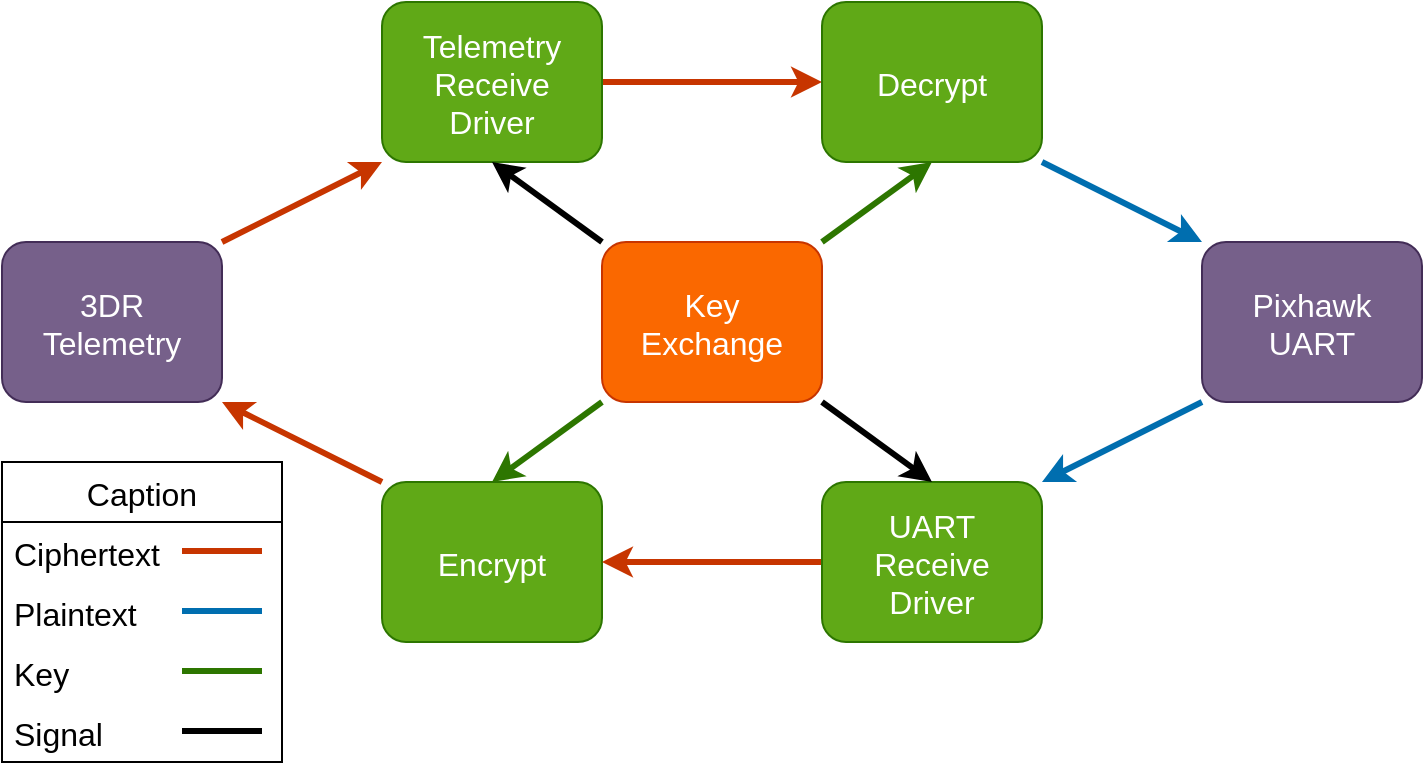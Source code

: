 <mxfile>
    <diagram id="fu4Ob9Jp_k1N4XivNC9K" name="Page-1">
        <mxGraphModel dx="1097" dy="779" grid="1" gridSize="10" guides="1" tooltips="1" connect="1" arrows="1" fold="1" page="1" pageScale="1" pageWidth="1169" pageHeight="827" math="0" shadow="0">
            <root>
                <mxCell id="0"/>
                <mxCell id="1" parent="0"/>
                <mxCell id="20" value="" style="edgeStyle=none;exitX=1;exitY=0;exitDx=0;exitDy=0;entryX=0;entryY=1;entryDx=0;entryDy=0;strokeWidth=3;fillColor=#fa6800;strokeColor=#C73500;" parent="1" source="16" target="17" edge="1">
                    <mxGeometry relative="1" as="geometry"/>
                </mxCell>
                <mxCell id="16" value="3DR&#10;Telemetry" style="rounded=1;fillColor=#76608a;fontColor=#ffffff;strokeColor=#432D57;fontSize=16;" parent="1" vertex="1">
                    <mxGeometry x="250" y="320" width="110" height="80" as="geometry"/>
                </mxCell>
                <mxCell id="24" value="" style="edgeStyle=none;exitX=1;exitY=0.5;exitDx=0;exitDy=0;entryX=0;entryY=0.5;entryDx=0;entryDy=0;strokeWidth=3;fillColor=#fa6800;strokeColor=#C73500;" parent="1" source="17" target="22" edge="1">
                    <mxGeometry relative="1" as="geometry"/>
                </mxCell>
                <mxCell id="17" value="Telemetry&#10;Receive&#10;Driver" style="rounded=1;fillColor=#60a917;fontColor=#ffffff;strokeColor=#2D7600;fontSize=16;" parent="1" vertex="1">
                    <mxGeometry x="440" y="200" width="110" height="80" as="geometry"/>
                </mxCell>
                <mxCell id="21" value="" style="edgeStyle=none;exitX=0;exitY=0;exitDx=0;exitDy=0;entryX=1;entryY=1;entryDx=0;entryDy=0;strokeWidth=3;fillColor=#fa6800;strokeColor=#C73500;" parent="1" source="23" target="16" edge="1">
                    <mxGeometry relative="1" as="geometry">
                        <mxPoint x="440" y="440" as="sourcePoint"/>
                    </mxGeometry>
                </mxCell>
                <mxCell id="27" value="" style="edgeStyle=none;exitX=1;exitY=1;exitDx=0;exitDy=0;entryX=0;entryY=0;entryDx=0;entryDy=0;strokeWidth=3;fontSize=16;fillColor=#1ba1e2;strokeColor=#006EAF;" parent="1" source="22" target="26" edge="1">
                    <mxGeometry relative="1" as="geometry"/>
                </mxCell>
                <mxCell id="22" value="Decrypt" style="rounded=1;fillColor=#60a917;fontColor=#ffffff;strokeColor=#2D7600;fontSize=16;" parent="1" vertex="1">
                    <mxGeometry x="660" y="200" width="110" height="80" as="geometry"/>
                </mxCell>
                <mxCell id="23" value="Encrypt" style="rounded=1;fillColor=#60a917;fontColor=#ffffff;strokeColor=#2D7600;fontSize=16;" parent="1" vertex="1">
                    <mxGeometry x="440" y="440" width="110" height="80" as="geometry"/>
                </mxCell>
                <mxCell id="45" value="" style="edgeStyle=none;exitX=0;exitY=1;exitDx=0;exitDy=0;entryX=1;entryY=0;entryDx=0;entryDy=0;strokeWidth=3;fillColor=#1ba1e2;strokeColor=#006EAF;" parent="1" source="26" target="43" edge="1">
                    <mxGeometry relative="1" as="geometry"/>
                </mxCell>
                <mxCell id="26" value="Pixhawk&#10;UART" style="rounded=1;fillColor=#76608a;fontColor=#ffffff;strokeColor=#432D57;fontSize=16;" parent="1" vertex="1">
                    <mxGeometry x="850" y="320" width="110" height="80" as="geometry"/>
                </mxCell>
                <mxCell id="33" value="Caption" style="swimlane;fontStyle=0;childLayout=stackLayout;horizontal=1;startSize=30;horizontalStack=0;resizeParent=1;resizeParentMax=0;resizeLast=0;collapsible=1;marginBottom=0;fontSize=16;" parent="1" vertex="1">
                    <mxGeometry x="250" y="430" width="140" height="150" as="geometry"/>
                </mxCell>
                <mxCell id="34" value="Ciphertext" style="text;strokeColor=none;fillColor=none;align=left;verticalAlign=middle;spacingLeft=4;spacingRight=4;overflow=hidden;points=[[0,0.5],[1,0.5]];portConstraint=eastwest;rotatable=0;fontSize=16;" parent="33" vertex="1">
                    <mxGeometry y="30" width="140" height="30" as="geometry"/>
                </mxCell>
                <mxCell id="40" value="" style="endArrow=none;strokeWidth=3;fontSize=16;fillColor=#fa6800;strokeColor=#C73500;" parent="33" edge="1">
                    <mxGeometry width="50" height="50" relative="1" as="geometry">
                        <mxPoint x="90" y="44.47" as="sourcePoint"/>
                        <mxPoint x="130" y="44.47" as="targetPoint"/>
                    </mxGeometry>
                </mxCell>
                <mxCell id="35" value="Plaintext" style="text;strokeColor=none;fillColor=none;align=left;verticalAlign=middle;spacingLeft=4;spacingRight=4;overflow=hidden;points=[[0,0.5],[1,0.5]];portConstraint=eastwest;rotatable=0;fontSize=16;" parent="33" vertex="1">
                    <mxGeometry y="60" width="140" height="30" as="geometry"/>
                </mxCell>
                <mxCell id="53" value="" style="endArrow=none;strokeWidth=3;fontSize=16;fillColor=#60a917;strokeColor=#2D7600;" parent="33" edge="1">
                    <mxGeometry width="50" height="50" relative="1" as="geometry">
                        <mxPoint x="90" y="104.5" as="sourcePoint"/>
                        <mxPoint x="130" y="104.5" as="targetPoint"/>
                    </mxGeometry>
                </mxCell>
                <mxCell id="52" value="Key" style="text;strokeColor=none;fillColor=none;align=left;verticalAlign=middle;spacingLeft=4;spacingRight=4;overflow=hidden;points=[[0,0.5],[1,0.5]];portConstraint=eastwest;rotatable=0;fontSize=16;" parent="33" vertex="1">
                    <mxGeometry y="90" width="140" height="30" as="geometry"/>
                </mxCell>
                <mxCell id="55" value="Signal" style="text;strokeColor=none;fillColor=none;align=left;verticalAlign=middle;spacingLeft=4;spacingRight=4;overflow=hidden;points=[[0,0.5],[1,0.5]];portConstraint=eastwest;rotatable=0;fontSize=16;" parent="33" vertex="1">
                    <mxGeometry y="120" width="140" height="30" as="geometry"/>
                </mxCell>
                <mxCell id="54" value="" style="endArrow=none;strokeWidth=3;fontSize=16;fillColor=#d80073;strokeColor=#000000;" parent="33" edge="1">
                    <mxGeometry width="50" height="50" relative="1" as="geometry">
                        <mxPoint x="90" y="134.5" as="sourcePoint"/>
                        <mxPoint x="130" y="134.5" as="targetPoint"/>
                    </mxGeometry>
                </mxCell>
                <mxCell id="42" value="" style="endArrow=none;strokeWidth=3;fontSize=16;fillColor=#1ba1e2;strokeColor=#006EAF;" parent="33" edge="1">
                    <mxGeometry width="50" height="50" relative="1" as="geometry">
                        <mxPoint x="90" y="74.47" as="sourcePoint"/>
                        <mxPoint x="130" y="74.47" as="targetPoint"/>
                    </mxGeometry>
                </mxCell>
                <mxCell id="44" value="" style="edgeStyle=none;exitX=0;exitY=0.5;exitDx=0;exitDy=0;entryX=1;entryY=0.5;entryDx=0;entryDy=0;strokeWidth=3;fillColor=#fa6800;strokeColor=#C73500;" parent="1" source="43" target="23" edge="1">
                    <mxGeometry relative="1" as="geometry"/>
                </mxCell>
                <mxCell id="43" value="UART&#10;Receive&#10;Driver" style="rounded=1;fillColor=#60a917;fontColor=#ffffff;strokeColor=#2D7600;fontSize=16;" parent="1" vertex="1">
                    <mxGeometry x="660" y="440" width="110" height="80" as="geometry"/>
                </mxCell>
                <mxCell id="47" value="" style="edgeStyle=none;exitX=1;exitY=0;exitDx=0;exitDy=0;entryX=0.5;entryY=1;entryDx=0;entryDy=0;strokeWidth=3;fillColor=#60a917;strokeColor=#2D7600;" parent="1" source="46" target="22" edge="1">
                    <mxGeometry relative="1" as="geometry">
                        <mxPoint x="670" y="320" as="sourcePoint"/>
                    </mxGeometry>
                </mxCell>
                <mxCell id="48" value="" style="edgeStyle=none;exitX=0;exitY=1;exitDx=0;exitDy=0;entryX=0.5;entryY=0;entryDx=0;entryDy=0;strokeWidth=3;fillColor=#60a917;strokeColor=#2D7600;" parent="1" source="46" target="23" edge="1">
                    <mxGeometry relative="1" as="geometry"/>
                </mxCell>
                <mxCell id="49" value="" style="edgeStyle=none;exitX=0;exitY=0;exitDx=0;exitDy=0;entryX=0.5;entryY=1;entryDx=0;entryDy=0;strokeWidth=3;" parent="1" source="46" target="17" edge="1">
                    <mxGeometry relative="1" as="geometry"/>
                </mxCell>
                <mxCell id="50" value="" style="edgeStyle=none;exitX=1;exitY=1;exitDx=0;exitDy=0;entryX=0.5;entryY=0;entryDx=0;entryDy=0;strokeWidth=3;" parent="1" source="46" target="43" edge="1">
                    <mxGeometry relative="1" as="geometry">
                        <mxPoint x="670" y="400" as="sourcePoint"/>
                    </mxGeometry>
                </mxCell>
                <mxCell id="46" value="Key&#10;Exchange" style="rounded=1;fillColor=#fa6800;fontColor=#FFFFFF;strokeColor=#C73500;fontSize=16;" parent="1" vertex="1">
                    <mxGeometry x="550" y="320" width="110" height="80" as="geometry"/>
                </mxCell>
            </root>
        </mxGraphModel>
    </diagram>
</mxfile>